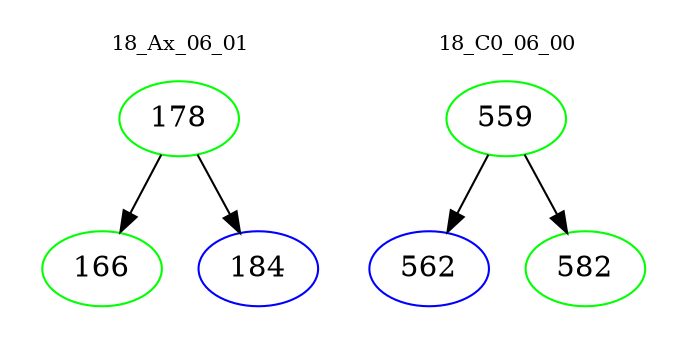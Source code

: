 digraph{
subgraph cluster_0 {
color = white
label = "18_Ax_06_01";
fontsize=10;
T0_178 [label="178", color="green"]
T0_178 -> T0_166 [color="black"]
T0_166 [label="166", color="green"]
T0_178 -> T0_184 [color="black"]
T0_184 [label="184", color="blue"]
}
subgraph cluster_1 {
color = white
label = "18_C0_06_00";
fontsize=10;
T1_559 [label="559", color="green"]
T1_559 -> T1_562 [color="black"]
T1_562 [label="562", color="blue"]
T1_559 -> T1_582 [color="black"]
T1_582 [label="582", color="green"]
}
}
